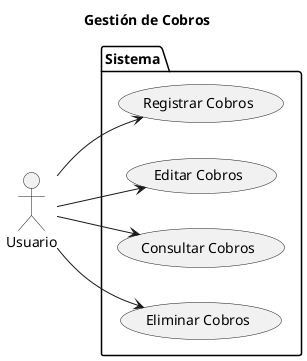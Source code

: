 @startuml usuario

left to right direction

title Gestión de Cobros

actor Usuario as User

package Sistema {

    USECASE "Registrar Cobros" as UC_Registrar
    USECASE "Editar Cobros" as UC_Editar
    USECASE "Consultar Cobros" as UC_Consultar
    USECASE "Eliminar Cobros" as UC_Eliminar

}

User --> UC_Registrar
User --> UC_Editar
User --> UC_Consultar
User --> UC_Eliminar

@enduml